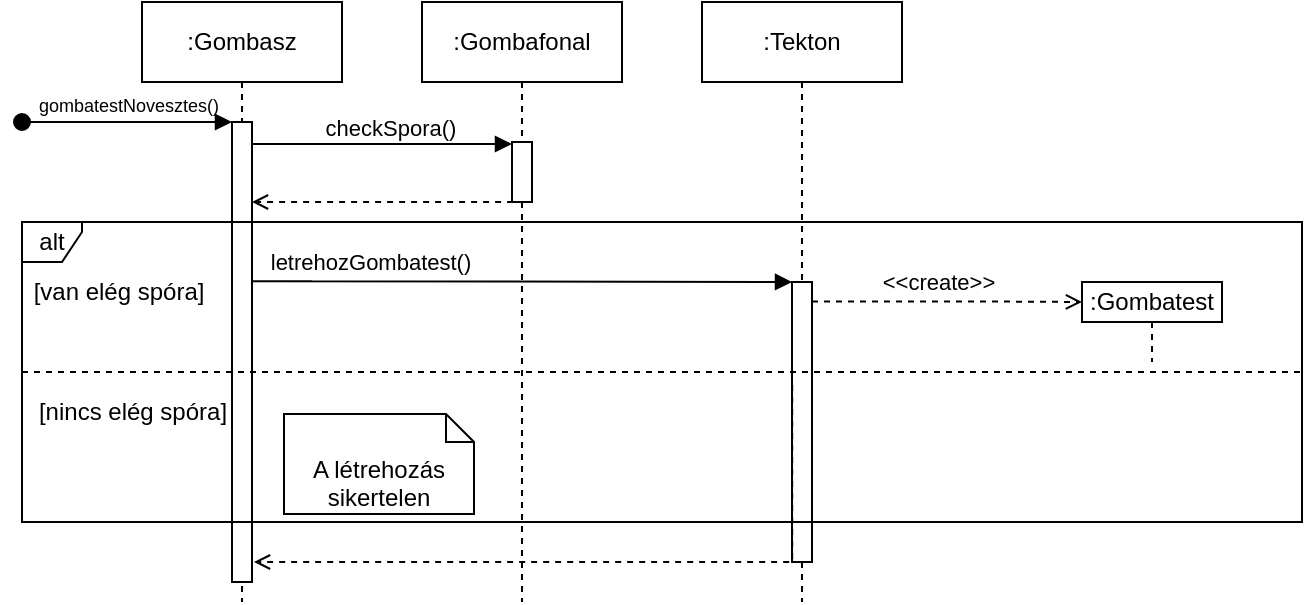 <mxfile version="26.0.16">
  <diagram name="Page-1" id="a2J6dcBuSjYwALpYrpZE">
    <mxGraphModel dx="574" dy="354" grid="1" gridSize="10" guides="1" tooltips="1" connect="1" arrows="1" fold="1" page="1" pageScale="1" pageWidth="827" pageHeight="1169" math="0" shadow="0">
      <root>
        <mxCell id="0" />
        <mxCell id="1" parent="0" />
        <mxCell id="UAMXV8g679iFeMratkXR-5" style="edgeStyle=orthogonalEdgeStyle;rounded=0;orthogonalLoop=1;jettySize=auto;html=1;curved=0;endArrow=block;endFill=1;" parent="1" edge="1">
          <mxGeometry relative="1" as="geometry">
            <mxPoint x="149.8" y="249.996" as="sourcePoint" />
            <mxPoint x="285" y="251" as="targetPoint" />
            <Array as="points">
              <mxPoint x="149.99" y="251" />
              <mxPoint x="284.99" y="251" />
            </Array>
          </mxGeometry>
        </mxCell>
        <mxCell id="UAMXV8g679iFeMratkXR-6" value="checkSpora()" style="edgeLabel;html=1;align=center;verticalAlign=middle;resizable=0;points=[];" parent="UAMXV8g679iFeMratkXR-5" vertex="1" connectable="0">
          <mxGeometry x="0.281" y="-2" relative="1" as="geometry">
            <mxPoint x="-12" y="-10" as="offset" />
          </mxGeometry>
        </mxCell>
        <mxCell id="UAMXV8g679iFeMratkXR-1" value=":Gombasz" style="shape=umlLifeline;perimeter=lifelinePerimeter;whiteSpace=wrap;html=1;container=1;dropTarget=0;collapsible=0;recursiveResize=0;outlineConnect=0;portConstraint=eastwest;newEdgeStyle={&quot;curved&quot;:0,&quot;rounded&quot;:0};" parent="1" vertex="1">
          <mxGeometry x="100" y="180" width="100" height="300" as="geometry" />
        </mxCell>
        <mxCell id="UAMXV8g679iFeMratkXR-7" style="edgeStyle=orthogonalEdgeStyle;rounded=0;orthogonalLoop=1;jettySize=auto;html=1;curved=0;endArrow=open;endFill=0;dashed=1;" parent="1" edge="1">
          <mxGeometry relative="1" as="geometry">
            <mxPoint x="434.999" y="329.71" as="sourcePoint" />
            <mxPoint x="570" y="330" as="targetPoint" />
            <Array as="points">
              <mxPoint x="515.07" y="329.71" />
              <mxPoint x="515.07" y="329.71" />
            </Array>
          </mxGeometry>
        </mxCell>
        <mxCell id="UAMXV8g679iFeMratkXR-13" value="&amp;lt;&amp;lt;create&amp;gt;&amp;gt;" style="edgeLabel;html=1;align=center;verticalAlign=middle;resizable=0;points=[];" parent="UAMXV8g679iFeMratkXR-7" vertex="1" connectable="0">
          <mxGeometry x="0.145" relative="1" as="geometry">
            <mxPoint x="-15" y="-10" as="offset" />
          </mxGeometry>
        </mxCell>
        <mxCell id="UAMXV8g679iFeMratkXR-2" value=":Gombafonal" style="shape=umlLifeline;perimeter=lifelinePerimeter;whiteSpace=wrap;html=1;container=1;dropTarget=0;collapsible=0;recursiveResize=0;outlineConnect=0;portConstraint=eastwest;newEdgeStyle={&quot;curved&quot;:0,&quot;rounded&quot;:0};" parent="1" vertex="1">
          <mxGeometry x="240" y="180" width="100" height="300" as="geometry" />
        </mxCell>
        <mxCell id="UAMXV8g679iFeMratkXR-3" value=":Tekton" style="shape=umlLifeline;perimeter=lifelinePerimeter;whiteSpace=wrap;html=1;container=1;dropTarget=0;collapsible=0;recursiveResize=0;outlineConnect=0;portConstraint=eastwest;newEdgeStyle={&quot;curved&quot;:0,&quot;rounded&quot;:0};" parent="1" vertex="1">
          <mxGeometry x="380" y="180" width="100" height="300" as="geometry" />
        </mxCell>
        <mxCell id="UAMXV8g679iFeMratkXR-4" value=":Gombatest" style="shape=umlLifeline;perimeter=lifelinePerimeter;whiteSpace=wrap;html=1;container=1;dropTarget=0;collapsible=0;recursiveResize=0;outlineConnect=0;portConstraint=eastwest;newEdgeStyle={&quot;curved&quot;:0,&quot;rounded&quot;:0};size=20;" parent="1" vertex="1">
          <mxGeometry x="570" y="320" width="70" height="40" as="geometry" />
        </mxCell>
        <mxCell id="UAMXV8g679iFeMratkXR-9" value="" style="whiteSpace=wrap;html=1;" parent="1" vertex="1">
          <mxGeometry x="425" y="320" width="10" height="140" as="geometry" />
        </mxCell>
        <mxCell id="UAMXV8g679iFeMratkXR-11" value="[van elég spóra]" style="text;html=1;align=center;verticalAlign=middle;resizable=0;points=[];autosize=1;strokeColor=none;fillColor=none;" parent="1" vertex="1">
          <mxGeometry x="33" y="310" width="110" height="30" as="geometry" />
        </mxCell>
        <mxCell id="UAMXV8g679iFeMratkXR-14" value="gombatestNovesztes()" style="html=1;verticalAlign=bottom;startArrow=oval;startFill=1;endArrow=block;startSize=8;curved=0;rounded=0;labelBackgroundColor=none;fontSize=9;entryX=0;entryY=0;entryDx=0;entryDy=0;" parent="1" target="UAMXV8g679iFeMratkXR-16" edge="1">
          <mxGeometry width="60" relative="1" as="geometry">
            <mxPoint x="40" y="240" as="sourcePoint" />
            <mxPoint x="120" y="240" as="targetPoint" />
          </mxGeometry>
        </mxCell>
        <mxCell id="UAMXV8g679iFeMratkXR-16" value="&lt;span style=&quot;color: rgba(0, 0, 0, 0); font-family: monospace; font-size: 0px; text-align: start; text-wrap-mode: nowrap;&quot;&gt;%3CmxGraphModel%3E%3Croot%3E%3CmxCell%20id%3D%220%22%2F%3E%3CmxCell%20id%3D%221%22%20parent%3D%220%22%2F%3E%3CmxCell%20id%3D%222%22%20value%3D%22%22%20style%3D%22whiteSpace%3Dwrap%3Bhtml%3D1%3B%22%20vertex%3D%221%22%20parent%3D%221%22%3E%3CmxGeometry%20x%3D%22425%22%20y%3D%22320%22%20width%3D%2210%22%20height%3D%2260%22%20as%3D%22geometry%22%2F%3E%3C%2FmxCell%3E%3C%2Froot%3E%3C%2FmxGraphModel%3E&lt;/span&gt;" style="whiteSpace=wrap;html=1;" parent="1" vertex="1">
          <mxGeometry x="145" y="240" width="10" height="230" as="geometry" />
        </mxCell>
        <mxCell id="UAMXV8g679iFeMratkXR-15" value="&lt;span style=&quot;color: rgba(0, 0, 0, 0); font-family: monospace; font-size: 0px; text-align: start; text-wrap-mode: nowrap;&quot;&gt;%3CmxGraphModel%3E%3Croot%3E%3CmxCell%20id%3D%220%22%2F%3E%3CmxCell%20id%3D%221%22%20parent%3D%220%22%2F%3E%3CmxCell%20id%3D%222%22%20value%3D%22%22%20style%3D%22whiteSpace%3Dwrap%3Bhtml%3D1%3B%22%20vertex%3D%221%22%20parent%3D%221%22%3E%3CmxGeometry%20x%3D%22425%22%20y%3D%22320%22%20width%3D%2210%22%20height%3D%2260%22%20as%3D%22geometry%22%2F%3E%3C%2FmxCell%3E%3C%2Froot%3E%3C%2FmxGraphModel%3E&lt;/span&gt;" style="whiteSpace=wrap;html=1;" parent="1" vertex="1">
          <mxGeometry x="285" y="250" width="10" height="30" as="geometry" />
        </mxCell>
        <mxCell id="UAMXV8g679iFeMratkXR-8" style="edgeStyle=orthogonalEdgeStyle;rounded=0;orthogonalLoop=1;jettySize=auto;html=1;curved=0;endArrow=block;endFill=1;entryX=0;entryY=0;entryDx=0;entryDy=0;" parent="1" target="UAMXV8g679iFeMratkXR-9" edge="1">
          <mxGeometry relative="1" as="geometry">
            <mxPoint x="185" y="319.6" as="sourcePoint" />
            <mxPoint x="430" y="319.6" as="targetPoint" />
            <Array as="points">
              <mxPoint x="155" y="320" />
            </Array>
          </mxGeometry>
        </mxCell>
        <mxCell id="UAMXV8g679iFeMratkXR-12" value="letrehozGombatest()" style="edgeLabel;html=1;align=center;verticalAlign=middle;resizable=0;points=[];" parent="UAMXV8g679iFeMratkXR-8" vertex="1" connectable="0">
          <mxGeometry x="-0.318" relative="1" as="geometry">
            <mxPoint x="-14" y="-10" as="offset" />
          </mxGeometry>
        </mxCell>
        <mxCell id="UAMXV8g679iFeMratkXR-17" style="edgeStyle=orthogonalEdgeStyle;rounded=0;orthogonalLoop=1;jettySize=auto;html=1;dashed=1;endArrow=open;endFill=0;entryX=0.945;entryY=0.553;entryDx=0;entryDy=0;entryPerimeter=0;" parent="1" edge="1">
          <mxGeometry relative="1" as="geometry">
            <mxPoint x="285.55" y="279.996" as="sourcePoint" />
            <mxPoint x="155.0" y="280.01" as="targetPoint" />
            <Array as="points">
              <mxPoint x="155.55" y="279.41" />
            </Array>
          </mxGeometry>
        </mxCell>
        <mxCell id="UAMXV8g679iFeMratkXR-10" value="alt" style="shape=umlFrame;whiteSpace=wrap;html=1;pointerEvents=0;width=30;height=20;" parent="1" vertex="1">
          <mxGeometry x="40" y="290" width="640" height="150" as="geometry" />
        </mxCell>
        <mxCell id="UAMXV8g679iFeMratkXR-18" value="A létrehozás sikertelen" style="shape=note2;boundedLbl=1;whiteSpace=wrap;html=1;size=14;verticalAlign=top;align=center;" parent="1" vertex="1">
          <mxGeometry x="171" y="386" width="95" height="50" as="geometry" />
        </mxCell>
        <mxCell id="UAMXV8g679iFeMratkXR-19" value="" style="line;strokeWidth=1;fillColor=none;align=left;verticalAlign=middle;spacingTop=-1;spacingLeft=3;spacingRight=3;rotatable=0;labelPosition=right;points=[];portConstraint=eastwest;strokeColor=inherit;dashed=1;" parent="1" vertex="1">
          <mxGeometry x="40" y="361" width="640" height="8" as="geometry" />
        </mxCell>
        <mxCell id="UAMXV8g679iFeMratkXR-20" value="[nincs elég spóra]" style="text;html=1;align=center;verticalAlign=middle;resizable=0;points=[];autosize=1;strokeColor=none;fillColor=none;" parent="1" vertex="1">
          <mxGeometry x="35" y="370" width="120" height="30" as="geometry" />
        </mxCell>
        <mxCell id="79Pa2fI1DQj4S9EVyOo_-1" style="edgeStyle=orthogonalEdgeStyle;rounded=0;orthogonalLoop=1;jettySize=auto;html=1;dashed=1;endArrow=open;endFill=0;exitX=0.01;exitY=0.368;exitDx=0;exitDy=0;exitPerimeter=0;" edge="1" parent="1" source="UAMXV8g679iFeMratkXR-9">
          <mxGeometry relative="1" as="geometry">
            <mxPoint x="413.55" y="349.996" as="sourcePoint" />
            <mxPoint x="156" y="460" as="targetPoint" />
            <Array as="points">
              <mxPoint x="425" y="460" />
            </Array>
          </mxGeometry>
        </mxCell>
      </root>
    </mxGraphModel>
  </diagram>
</mxfile>
